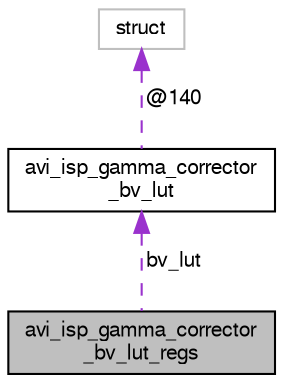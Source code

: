 digraph "avi_isp_gamma_corrector_bv_lut_regs"
{
  edge [fontname="FreeSans",fontsize="10",labelfontname="FreeSans",labelfontsize="10"];
  node [fontname="FreeSans",fontsize="10",shape=record];
  Node1 [label="avi_isp_gamma_corrector\l_bv_lut_regs",height=0.2,width=0.4,color="black", fillcolor="grey75", style="filled", fontcolor="black"];
  Node2 -> Node1 [dir="back",color="darkorchid3",fontsize="10",style="dashed",label=" bv_lut" ,fontname="FreeSans"];
  Node2 [label="avi_isp_gamma_corrector\l_bv_lut",height=0.2,width=0.4,color="black", fillcolor="white", style="filled",URL="$avi__isp__gamma__corrector_8h.html#unionavi__isp__gamma__corrector__bv__lut"];
  Node3 -> Node2 [dir="back",color="darkorchid3",fontsize="10",style="dashed",label=" @140" ,fontname="FreeSans"];
  Node3 [label="struct",height=0.2,width=0.4,color="grey75", fillcolor="white", style="filled"];
}
